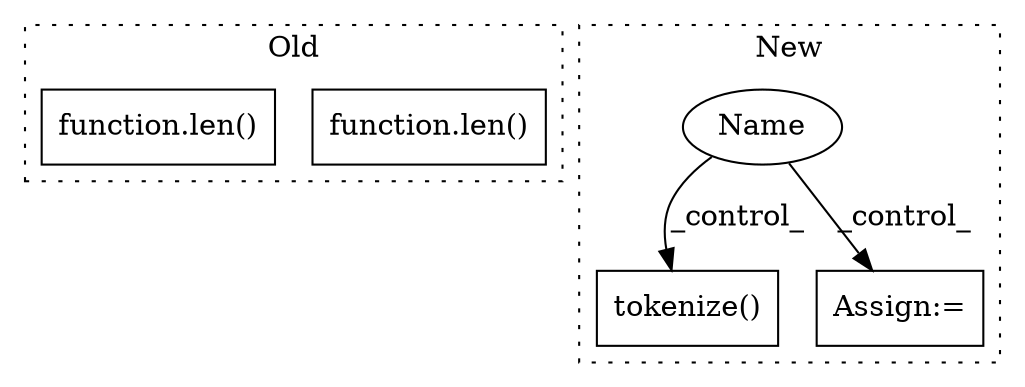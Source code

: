 digraph G {
subgraph cluster0 {
1 [label="function.len()" a="75" s="1489,1498" l="4,1" shape="box"];
5 [label="function.len()" a="75" s="1362,1371" l="4,1" shape="box"];
label = "Old";
style="dotted";
}
subgraph cluster1 {
2 [label="tokenize()" a="75" s="1475,1514" l="19,53" shape="box"];
3 [label="Name" a="87" s="1423" l="1" shape="ellipse"];
4 [label="Assign:=" a="68" s="1588" l="4" shape="box"];
label = "New";
style="dotted";
}
3 -> 2 [label="_control_"];
3 -> 4 [label="_control_"];
}